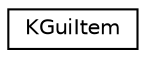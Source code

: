 digraph "Graphical Class Hierarchy"
{
  edge [fontname="Helvetica",fontsize="10",labelfontname="Helvetica",labelfontsize="10"];
  node [fontname="Helvetica",fontsize="10",shape=record];
  rankdir="LR";
  Node0 [label="KGuiItem",height=0.2,width=0.4,color="black", fillcolor="white", style="filled",URL="$classKGuiItem.html",tooltip="An abstract class for GUI data such as ToolTip and Icon. "];
}
